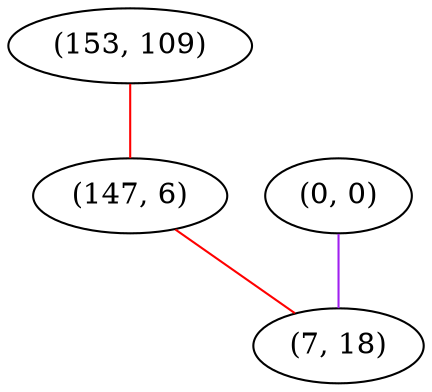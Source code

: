 graph "" {
"(153, 109)";
"(0, 0)";
"(147, 6)";
"(7, 18)";
"(153, 109)" -- "(147, 6)"  [color=red, key=0, weight=1];
"(0, 0)" -- "(7, 18)"  [color=purple, key=0, weight=4];
"(147, 6)" -- "(7, 18)"  [color=red, key=0, weight=1];
}
